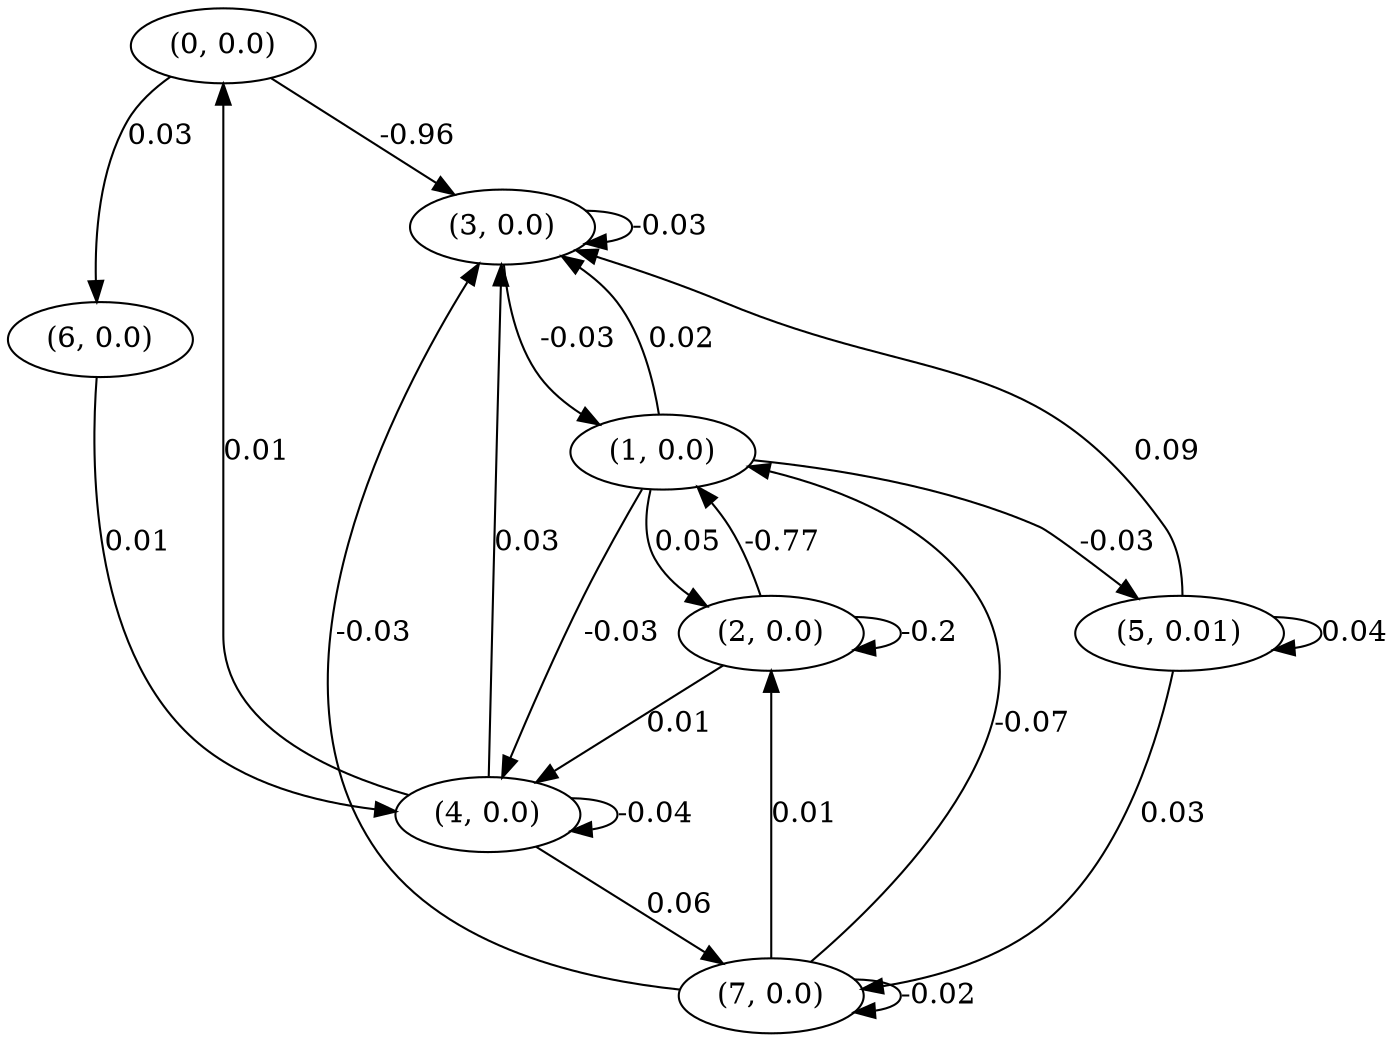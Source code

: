 digraph {
    0 [ label = "(0, 0.0)" ]
    1 [ label = "(1, 0.0)" ]
    2 [ label = "(2, 0.0)" ]
    3 [ label = "(3, 0.0)" ]
    4 [ label = "(4, 0.0)" ]
    5 [ label = "(5, 0.01)" ]
    6 [ label = "(6, 0.0)" ]
    7 [ label = "(7, 0.0)" ]
    2 -> 2 [ label = "-0.2" ]
    3 -> 3 [ label = "-0.03" ]
    4 -> 4 [ label = "-0.04" ]
    5 -> 5 [ label = "0.04" ]
    7 -> 7 [ label = "-0.02" ]
    4 -> 0 [ label = "0.01" ]
    2 -> 1 [ label = "-0.77" ]
    3 -> 1 [ label = "-0.03" ]
    7 -> 1 [ label = "-0.07" ]
    1 -> 2 [ label = "0.05" ]
    7 -> 2 [ label = "0.01" ]
    0 -> 3 [ label = "-0.96" ]
    1 -> 3 [ label = "0.02" ]
    4 -> 3 [ label = "0.03" ]
    5 -> 3 [ label = "0.09" ]
    7 -> 3 [ label = "-0.03" ]
    1 -> 4 [ label = "-0.03" ]
    2 -> 4 [ label = "0.01" ]
    6 -> 4 [ label = "0.01" ]
    1 -> 5 [ label = "-0.03" ]
    0 -> 6 [ label = "0.03" ]
    4 -> 7 [ label = "0.06" ]
    5 -> 7 [ label = "0.03" ]
}

